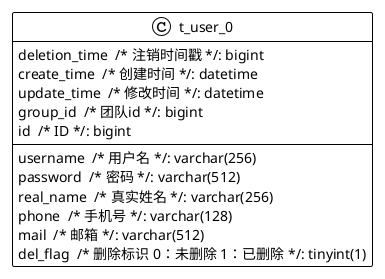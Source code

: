 @startuml

!theme plain
top to bottom direction
skinparam linetype ortho

class t_user_0 {
   username  /* 用户名 */: varchar(256)
   password  /* 密码 */: varchar(512)
   real_name  /* 真实姓名 */: varchar(256)
   phone  /* 手机号 */: varchar(128)
   mail  /* 邮箱 */: varchar(512)
   deletion_time  /* 注销时间戳 */: bigint
   create_time  /* 创建时间 */: datetime
   update_time  /* 修改时间 */: datetime
   del_flag  /* 删除标识 0：未删除 1：已删除 */: tinyint(1)
   group_id  /* 团队id */: bigint
   id  /* ID */: bigint
}

@enduml